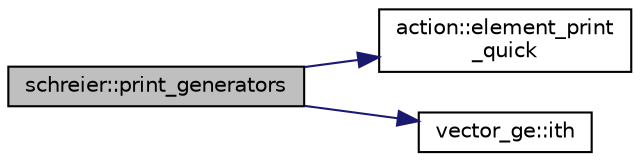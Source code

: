 digraph "schreier::print_generators"
{
  edge [fontname="Helvetica",fontsize="10",labelfontname="Helvetica",labelfontsize="10"];
  node [fontname="Helvetica",fontsize="10",shape=record];
  rankdir="LR";
  Node4171 [label="schreier::print_generators",height=0.2,width=0.4,color="black", fillcolor="grey75", style="filled", fontcolor="black"];
  Node4171 -> Node4172 [color="midnightblue",fontsize="10",style="solid",fontname="Helvetica"];
  Node4172 [label="action::element_print\l_quick",height=0.2,width=0.4,color="black", fillcolor="white", style="filled",URL="$d2/d86/classaction.html#a4844680cf6750396f76494a28655265b"];
  Node4171 -> Node4173 [color="midnightblue",fontsize="10",style="solid",fontname="Helvetica"];
  Node4173 [label="vector_ge::ith",height=0.2,width=0.4,color="black", fillcolor="white", style="filled",URL="$d4/d6e/classvector__ge.html#a1ff002e8b746a9beb119d57dcd4a15ff"];
}
